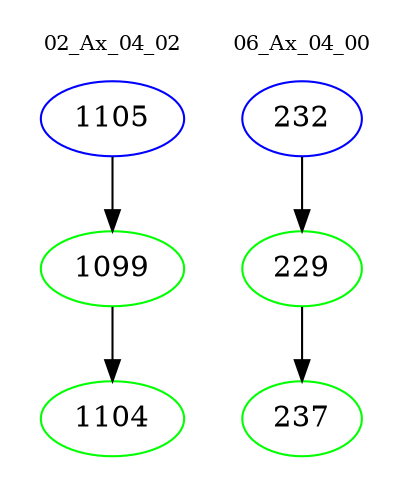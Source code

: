 digraph{
subgraph cluster_0 {
color = white
label = "02_Ax_04_02";
fontsize=10;
T0_1105 [label="1105", color="blue"]
T0_1105 -> T0_1099 [color="black"]
T0_1099 [label="1099", color="green"]
T0_1099 -> T0_1104 [color="black"]
T0_1104 [label="1104", color="green"]
}
subgraph cluster_1 {
color = white
label = "06_Ax_04_00";
fontsize=10;
T1_232 [label="232", color="blue"]
T1_232 -> T1_229 [color="black"]
T1_229 [label="229", color="green"]
T1_229 -> T1_237 [color="black"]
T1_237 [label="237", color="green"]
}
}
